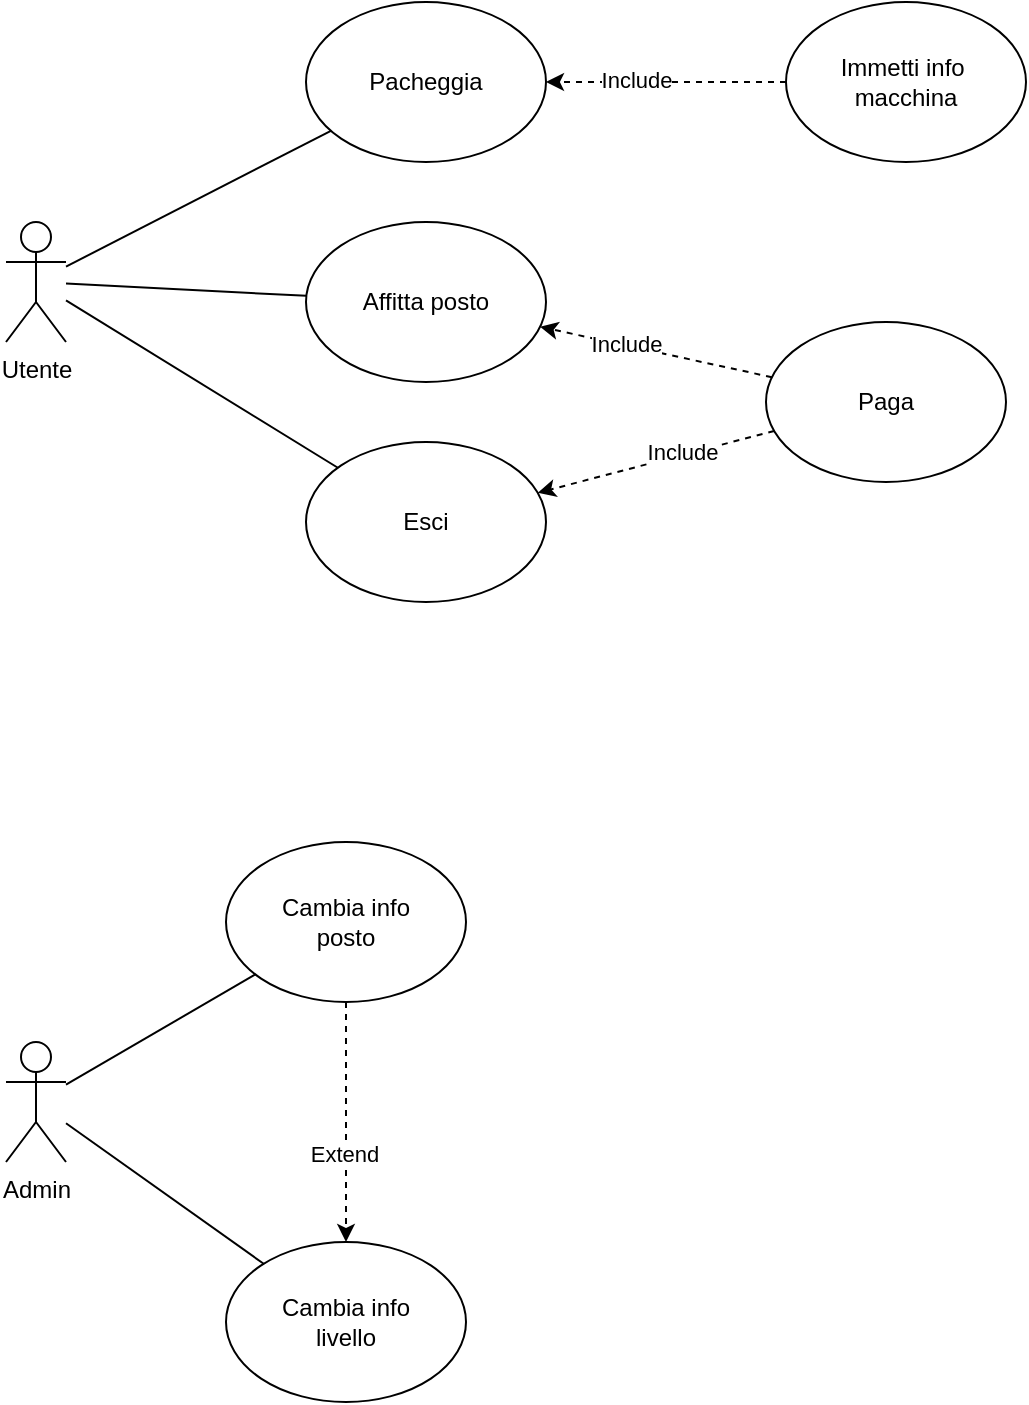 <mxfile version="14.2.7" type="github">
  <diagram id="C5RBs43oDa-KdzZeNtuy" name="Page-1">
    <mxGraphModel dx="2062" dy="1160" grid="1" gridSize="10" guides="1" tooltips="1" connect="1" arrows="1" fold="1" page="1" pageScale="1" pageWidth="827" pageHeight="1169" math="0" shadow="0">
      <root>
        <mxCell id="WIyWlLk6GJQsqaUBKTNV-0" />
        <mxCell id="WIyWlLk6GJQsqaUBKTNV-1" parent="WIyWlLk6GJQsqaUBKTNV-0" />
        <mxCell id="kP_OdmLe6CQ_BfuAE4ah-0" value="Utente" style="shape=umlActor;verticalLabelPosition=bottom;verticalAlign=top;html=1;outlineConnect=0;" vertex="1" parent="WIyWlLk6GJQsqaUBKTNV-1">
          <mxGeometry x="170" y="210" width="30" height="60" as="geometry" />
        </mxCell>
        <mxCell id="kP_OdmLe6CQ_BfuAE4ah-3" value="Affitta posto" style="ellipse;whiteSpace=wrap;html=1;" vertex="1" parent="WIyWlLk6GJQsqaUBKTNV-1">
          <mxGeometry x="320" y="210" width="120" height="80" as="geometry" />
        </mxCell>
        <mxCell id="kP_OdmLe6CQ_BfuAE4ah-4" value="Pacheggia" style="ellipse;whiteSpace=wrap;html=1;" vertex="1" parent="WIyWlLk6GJQsqaUBKTNV-1">
          <mxGeometry x="320" y="100" width="120" height="80" as="geometry" />
        </mxCell>
        <mxCell id="kP_OdmLe6CQ_BfuAE4ah-5" value="Esci" style="ellipse;whiteSpace=wrap;html=1;" vertex="1" parent="WIyWlLk6GJQsqaUBKTNV-1">
          <mxGeometry x="320" y="320" width="120" height="80" as="geometry" />
        </mxCell>
        <mxCell id="kP_OdmLe6CQ_BfuAE4ah-6" value="Paga" style="ellipse;whiteSpace=wrap;html=1;" vertex="1" parent="WIyWlLk6GJQsqaUBKTNV-1">
          <mxGeometry x="550" y="260" width="120" height="80" as="geometry" />
        </mxCell>
        <mxCell id="kP_OdmLe6CQ_BfuAE4ah-7" value="" style="endArrow=classic;html=1;dashed=1;" edge="1" parent="WIyWlLk6GJQsqaUBKTNV-1" source="kP_OdmLe6CQ_BfuAE4ah-6" target="kP_OdmLe6CQ_BfuAE4ah-3">
          <mxGeometry width="50" height="50" relative="1" as="geometry">
            <mxPoint x="530" y="160" as="sourcePoint" />
            <mxPoint x="480" y="210" as="targetPoint" />
          </mxGeometry>
        </mxCell>
        <mxCell id="kP_OdmLe6CQ_BfuAE4ah-9" value="Include" style="edgeLabel;html=1;align=center;verticalAlign=middle;resizable=0;points=[];" vertex="1" connectable="0" parent="kP_OdmLe6CQ_BfuAE4ah-7">
          <mxGeometry x="0.261" y="-1" relative="1" as="geometry">
            <mxPoint as="offset" />
          </mxGeometry>
        </mxCell>
        <mxCell id="kP_OdmLe6CQ_BfuAE4ah-8" value="" style="endArrow=classic;html=1;dashed=1;" edge="1" parent="WIyWlLk6GJQsqaUBKTNV-1" source="kP_OdmLe6CQ_BfuAE4ah-6" target="kP_OdmLe6CQ_BfuAE4ah-5">
          <mxGeometry width="50" height="50" relative="1" as="geometry">
            <mxPoint x="562.956" y="297.599" as="sourcePoint" />
            <mxPoint x="447.101" y="272.283" as="targetPoint" />
          </mxGeometry>
        </mxCell>
        <mxCell id="kP_OdmLe6CQ_BfuAE4ah-10" value="Include" style="edgeLabel;html=1;align=center;verticalAlign=middle;resizable=0;points=[];" vertex="1" connectable="0" parent="kP_OdmLe6CQ_BfuAE4ah-8">
          <mxGeometry x="-0.223" y="-1" relative="1" as="geometry">
            <mxPoint y="-1" as="offset" />
          </mxGeometry>
        </mxCell>
        <mxCell id="kP_OdmLe6CQ_BfuAE4ah-11" value="" style="endArrow=none;html=1;" edge="1" parent="WIyWlLk6GJQsqaUBKTNV-1" source="kP_OdmLe6CQ_BfuAE4ah-0" target="kP_OdmLe6CQ_BfuAE4ah-4">
          <mxGeometry width="50" height="50" relative="1" as="geometry">
            <mxPoint x="200" y="420" as="sourcePoint" />
            <mxPoint x="250" y="370" as="targetPoint" />
          </mxGeometry>
        </mxCell>
        <mxCell id="kP_OdmLe6CQ_BfuAE4ah-12" value="" style="endArrow=none;html=1;" edge="1" parent="WIyWlLk6GJQsqaUBKTNV-1" source="kP_OdmLe6CQ_BfuAE4ah-0" target="kP_OdmLe6CQ_BfuAE4ah-5">
          <mxGeometry width="50" height="50" relative="1" as="geometry">
            <mxPoint x="210" y="242.308" as="sourcePoint" />
            <mxPoint x="342.443" y="174.388" as="targetPoint" />
          </mxGeometry>
        </mxCell>
        <mxCell id="kP_OdmLe6CQ_BfuAE4ah-13" value="" style="endArrow=none;html=1;" edge="1" parent="WIyWlLk6GJQsqaUBKTNV-1" source="kP_OdmLe6CQ_BfuAE4ah-0" target="kP_OdmLe6CQ_BfuAE4ah-3">
          <mxGeometry width="50" height="50" relative="1" as="geometry">
            <mxPoint x="220" y="252.308" as="sourcePoint" />
            <mxPoint x="352.443" y="184.388" as="targetPoint" />
          </mxGeometry>
        </mxCell>
        <mxCell id="kP_OdmLe6CQ_BfuAE4ah-14" value="Immetti info&amp;nbsp;&lt;br&gt;macchina" style="ellipse;whiteSpace=wrap;html=1;" vertex="1" parent="WIyWlLk6GJQsqaUBKTNV-1">
          <mxGeometry x="560" y="100" width="120" height="80" as="geometry" />
        </mxCell>
        <mxCell id="kP_OdmLe6CQ_BfuAE4ah-15" value="" style="endArrow=classic;html=1;dashed=1;" edge="1" parent="WIyWlLk6GJQsqaUBKTNV-1" source="kP_OdmLe6CQ_BfuAE4ah-14" target="kP_OdmLe6CQ_BfuAE4ah-4">
          <mxGeometry width="50" height="50" relative="1" as="geometry">
            <mxPoint x="460" y="50" as="sourcePoint" />
            <mxPoint x="562.956" y="297.599" as="targetPoint" />
          </mxGeometry>
        </mxCell>
        <mxCell id="kP_OdmLe6CQ_BfuAE4ah-16" value="Include" style="edgeLabel;html=1;align=center;verticalAlign=middle;resizable=0;points=[];" vertex="1" connectable="0" parent="kP_OdmLe6CQ_BfuAE4ah-15">
          <mxGeometry x="0.261" y="-1" relative="1" as="geometry">
            <mxPoint as="offset" />
          </mxGeometry>
        </mxCell>
        <mxCell id="kP_OdmLe6CQ_BfuAE4ah-17" value="Admin" style="shape=umlActor;verticalLabelPosition=bottom;verticalAlign=top;html=1;outlineConnect=0;" vertex="1" parent="WIyWlLk6GJQsqaUBKTNV-1">
          <mxGeometry x="170" y="620" width="30" height="60" as="geometry" />
        </mxCell>
        <mxCell id="kP_OdmLe6CQ_BfuAE4ah-18" value="Cambia info&lt;br&gt;posto" style="ellipse;whiteSpace=wrap;html=1;" vertex="1" parent="WIyWlLk6GJQsqaUBKTNV-1">
          <mxGeometry x="280" y="520" width="120" height="80" as="geometry" />
        </mxCell>
        <mxCell id="kP_OdmLe6CQ_BfuAE4ah-19" value="Cambia info&lt;br&gt;livello" style="ellipse;whiteSpace=wrap;html=1;" vertex="1" parent="WIyWlLk6GJQsqaUBKTNV-1">
          <mxGeometry x="280" y="720" width="120" height="80" as="geometry" />
        </mxCell>
        <mxCell id="kP_OdmLe6CQ_BfuAE4ah-20" value="" style="endArrow=none;html=1;" edge="1" parent="WIyWlLk6GJQsqaUBKTNV-1" source="kP_OdmLe6CQ_BfuAE4ah-18" target="kP_OdmLe6CQ_BfuAE4ah-17">
          <mxGeometry width="50" height="50" relative="1" as="geometry">
            <mxPoint x="-40" y="480" as="sourcePoint" />
            <mxPoint x="10" y="430" as="targetPoint" />
          </mxGeometry>
        </mxCell>
        <mxCell id="kP_OdmLe6CQ_BfuAE4ah-21" value="" style="endArrow=none;html=1;" edge="1" parent="WIyWlLk6GJQsqaUBKTNV-1" source="kP_OdmLe6CQ_BfuAE4ah-19" target="kP_OdmLe6CQ_BfuAE4ah-17">
          <mxGeometry width="50" height="50" relative="1" as="geometry">
            <mxPoint x="304.685" y="596.218" as="sourcePoint" />
            <mxPoint x="210" y="651.29" as="targetPoint" />
          </mxGeometry>
        </mxCell>
        <mxCell id="kP_OdmLe6CQ_BfuAE4ah-22" value="" style="endArrow=classic;html=1;dashed=1;" edge="1" parent="WIyWlLk6GJQsqaUBKTNV-1" source="kP_OdmLe6CQ_BfuAE4ah-18" target="kP_OdmLe6CQ_BfuAE4ah-19">
          <mxGeometry width="50" height="50" relative="1" as="geometry">
            <mxPoint x="510.001" y="594.683" as="sourcePoint" />
            <mxPoint x="390" y="710" as="targetPoint" />
          </mxGeometry>
        </mxCell>
        <mxCell id="kP_OdmLe6CQ_BfuAE4ah-23" value="Extend" style="edgeLabel;html=1;align=center;verticalAlign=middle;resizable=0;points=[];" vertex="1" connectable="0" parent="kP_OdmLe6CQ_BfuAE4ah-22">
          <mxGeometry x="0.261" y="-1" relative="1" as="geometry">
            <mxPoint as="offset" />
          </mxGeometry>
        </mxCell>
      </root>
    </mxGraphModel>
  </diagram>
</mxfile>
